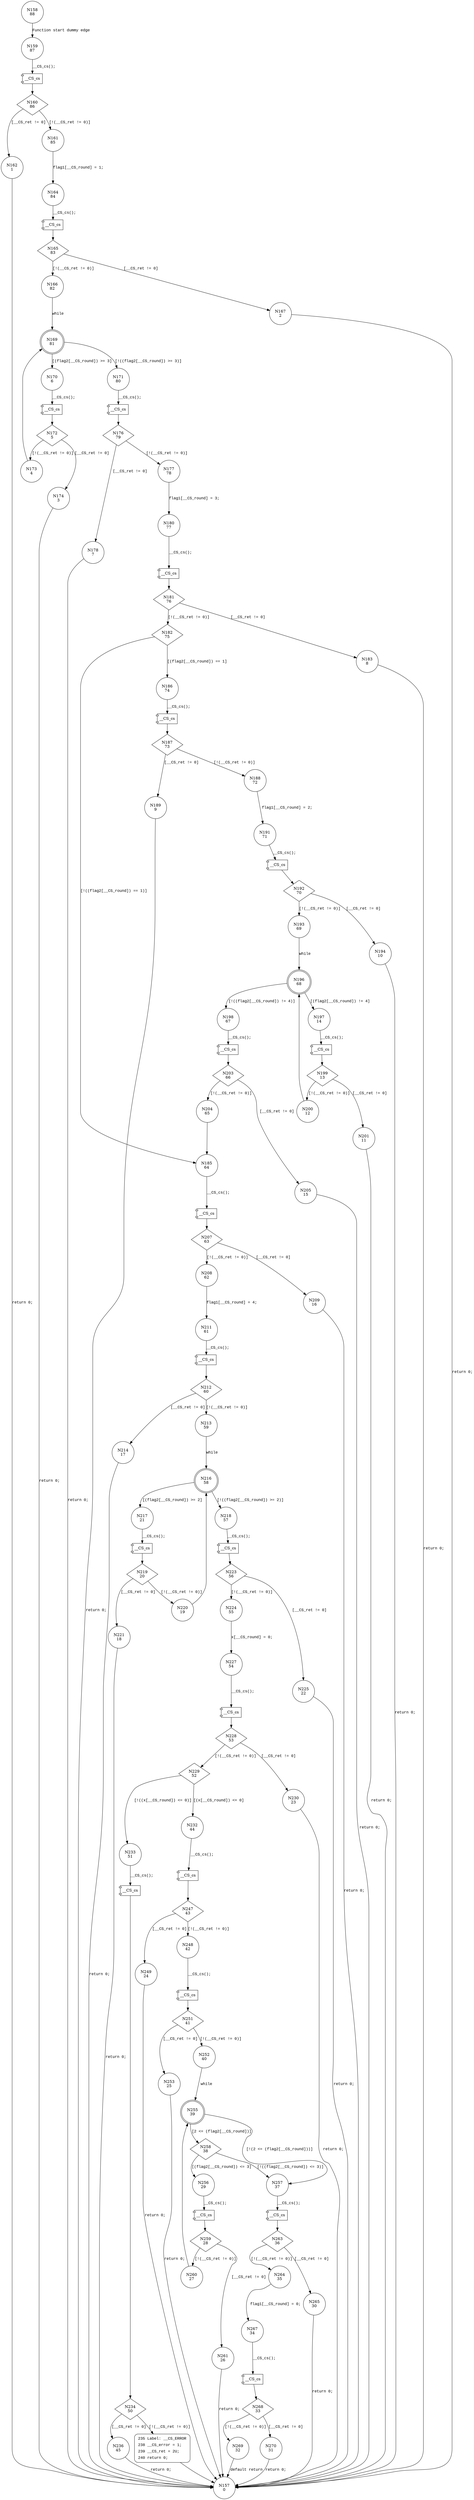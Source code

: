 digraph thr1 {
158 [shape="circle" label="N158\n88"]
159 [shape="circle" label="N159\n87"]
160 [shape="diamond" label="N160\n86"]
162 [shape="circle" label="N162\n1"]
161 [shape="circle" label="N161\n85"]
164 [shape="circle" label="N164\n84"]
165 [shape="diamond" label="N165\n83"]
167 [shape="circle" label="N167\n2"]
166 [shape="circle" label="N166\n82"]
169 [shape="doublecircle" label="N169\n81"]
170 [shape="circle" label="N170\n6"]
171 [shape="circle" label="N171\n80"]
176 [shape="diamond" label="N176\n79"]
178 [shape="circle" label="N178\n7"]
177 [shape="circle" label="N177\n78"]
180 [shape="circle" label="N180\n77"]
181 [shape="diamond" label="N181\n76"]
183 [shape="circle" label="N183\n8"]
182 [shape="diamond" label="N182\n75"]
186 [shape="circle" label="N186\n74"]
185 [shape="circle" label="N185\n64"]
207 [shape="diamond" label="N207\n63"]
209 [shape="circle" label="N209\n16"]
208 [shape="circle" label="N208\n62"]
211 [shape="circle" label="N211\n61"]
212 [shape="diamond" label="N212\n60"]
214 [shape="circle" label="N214\n17"]
213 [shape="circle" label="N213\n59"]
216 [shape="doublecircle" label="N216\n58"]
217 [shape="circle" label="N217\n21"]
218 [shape="circle" label="N218\n57"]
223 [shape="diamond" label="N223\n56"]
225 [shape="circle" label="N225\n22"]
224 [shape="circle" label="N224\n55"]
227 [shape="circle" label="N227\n54"]
228 [shape="diamond" label="N228\n53"]
230 [shape="circle" label="N230\n23"]
229 [shape="diamond" label="N229\n52"]
232 [shape="circle" label="N232\n44"]
233 [shape="circle" label="N233\n51"]
234 [shape="diamond" label="N234\n50"]
236 [shape="circle" label="N236\n45"]
235 [shape="circle" label="N235\n49"]
157 [shape="circle" label="N157\n0"]
247 [shape="diamond" label="N247\n43"]
249 [shape="circle" label="N249\n24"]
248 [shape="circle" label="N248\n42"]
251 [shape="diamond" label="N251\n41"]
253 [shape="circle" label="N253\n25"]
252 [shape="circle" label="N252\n40"]
255 [shape="doublecircle" label="N255\n39"]
258 [shape="diamond" label="N258\n38"]
257 [shape="circle" label="N257\n37"]
263 [shape="diamond" label="N263\n36"]
265 [shape="circle" label="N265\n30"]
264 [shape="circle" label="N264\n35"]
267 [shape="circle" label="N267\n34"]
268 [shape="diamond" label="N268\n33"]
270 [shape="circle" label="N270\n31"]
269 [shape="circle" label="N269\n32"]
256 [shape="circle" label="N256\n29"]
259 [shape="diamond" label="N259\n28"]
261 [shape="circle" label="N261\n26"]
260 [shape="circle" label="N260\n27"]
219 [shape="diamond" label="N219\n20"]
221 [shape="circle" label="N221\n18"]
220 [shape="circle" label="N220\n19"]
187 [shape="diamond" label="N187\n73"]
189 [shape="circle" label="N189\n9"]
188 [shape="circle" label="N188\n72"]
191 [shape="circle" label="N191\n71"]
192 [shape="diamond" label="N192\n70"]
194 [shape="circle" label="N194\n10"]
193 [shape="circle" label="N193\n69"]
196 [shape="doublecircle" label="N196\n68"]
197 [shape="circle" label="N197\n14"]
198 [shape="circle" label="N198\n67"]
203 [shape="diamond" label="N203\n66"]
205 [shape="circle" label="N205\n15"]
204 [shape="circle" label="N204\n65"]
199 [shape="diamond" label="N199\n13"]
201 [shape="circle" label="N201\n11"]
200 [shape="circle" label="N200\n12"]
172 [shape="diamond" label="N172\n5"]
174 [shape="circle" label="N174\n3"]
173 [shape="circle" label="N173\n4"]
235 [style="filled,bold" penwidth="1" fillcolor="white" fontname="Courier New" shape="Mrecord" label=<<table border="0" cellborder="0" cellpadding="3" bgcolor="white"><tr><td align="right">235</td><td align="left">Label: __CS_ERROR</td></tr><tr><td align="right">238</td><td align="left">__CS_error = 1;</td></tr><tr><td align="right">239</td><td align="left">__CS_ret = 2U;</td></tr><tr><td align="right">240</td><td align="left">return 0;</td></tr></table>>]
235 -> 157[label=""]
158 -> 159 [label="Function start dummy edge" fontname="Courier New"]
100021 [shape="component" label="__CS_cs"]
159 -> 100021 [label="__CS_cs();" fontname="Courier New"]
100021 -> 160 [label="" fontname="Courier New"]
160 -> 162 [label="[__CS_ret != 0]" fontname="Courier New"]
160 -> 161 [label="[!(__CS_ret != 0)]" fontname="Courier New"]
100022 [shape="component" label="__CS_cs"]
164 -> 100022 [label="__CS_cs();" fontname="Courier New"]
100022 -> 165 [label="" fontname="Courier New"]
165 -> 167 [label="[__CS_ret != 0]" fontname="Courier New"]
165 -> 166 [label="[!(__CS_ret != 0)]" fontname="Courier New"]
169 -> 170 [label="[(flag2[__CS_round]) >= 3]" fontname="Courier New"]
169 -> 171 [label="[!((flag2[__CS_round]) >= 3)]" fontname="Courier New"]
100023 [shape="component" label="__CS_cs"]
171 -> 100023 [label="__CS_cs();" fontname="Courier New"]
100023 -> 176 [label="" fontname="Courier New"]
176 -> 178 [label="[__CS_ret != 0]" fontname="Courier New"]
176 -> 177 [label="[!(__CS_ret != 0)]" fontname="Courier New"]
100024 [shape="component" label="__CS_cs"]
180 -> 100024 [label="__CS_cs();" fontname="Courier New"]
100024 -> 181 [label="" fontname="Courier New"]
181 -> 183 [label="[__CS_ret != 0]" fontname="Courier New"]
181 -> 182 [label="[!(__CS_ret != 0)]" fontname="Courier New"]
182 -> 186 [label="[(flag2[__CS_round]) == 1]" fontname="Courier New"]
182 -> 185 [label="[!((flag2[__CS_round]) == 1)]" fontname="Courier New"]
100025 [shape="component" label="__CS_cs"]
185 -> 100025 [label="__CS_cs();" fontname="Courier New"]
100025 -> 207 [label="" fontname="Courier New"]
207 -> 209 [label="[__CS_ret != 0]" fontname="Courier New"]
207 -> 208 [label="[!(__CS_ret != 0)]" fontname="Courier New"]
100026 [shape="component" label="__CS_cs"]
211 -> 100026 [label="__CS_cs();" fontname="Courier New"]
100026 -> 212 [label="" fontname="Courier New"]
212 -> 214 [label="[__CS_ret != 0]" fontname="Courier New"]
212 -> 213 [label="[!(__CS_ret != 0)]" fontname="Courier New"]
216 -> 217 [label="[(flag2[__CS_round]) >= 2]" fontname="Courier New"]
216 -> 218 [label="[!((flag2[__CS_round]) >= 2)]" fontname="Courier New"]
100027 [shape="component" label="__CS_cs"]
218 -> 100027 [label="__CS_cs();" fontname="Courier New"]
100027 -> 223 [label="" fontname="Courier New"]
223 -> 225 [label="[__CS_ret != 0]" fontname="Courier New"]
223 -> 224 [label="[!(__CS_ret != 0)]" fontname="Courier New"]
100028 [shape="component" label="__CS_cs"]
227 -> 100028 [label="__CS_cs();" fontname="Courier New"]
100028 -> 228 [label="" fontname="Courier New"]
228 -> 230 [label="[__CS_ret != 0]" fontname="Courier New"]
228 -> 229 [label="[!(__CS_ret != 0)]" fontname="Courier New"]
229 -> 232 [label="[(x[__CS_round]) <= 0]" fontname="Courier New"]
229 -> 233 [label="[!((x[__CS_round]) <= 0)]" fontname="Courier New"]
100029 [shape="component" label="__CS_cs"]
233 -> 100029 [label="__CS_cs();" fontname="Courier New"]
100029 -> 234 [label="" fontname="Courier New"]
234 -> 236 [label="[__CS_ret != 0]" fontname="Courier New"]
234 -> 235 [label="[!(__CS_ret != 0)]" fontname="Courier New"]
236 -> 157 [label="return 0;" fontname="Courier New"]
100030 [shape="component" label="__CS_cs"]
232 -> 100030 [label="__CS_cs();" fontname="Courier New"]
100030 -> 247 [label="" fontname="Courier New"]
247 -> 249 [label="[__CS_ret != 0]" fontname="Courier New"]
247 -> 248 [label="[!(__CS_ret != 0)]" fontname="Courier New"]
100031 [shape="component" label="__CS_cs"]
248 -> 100031 [label="__CS_cs();" fontname="Courier New"]
100031 -> 251 [label="" fontname="Courier New"]
251 -> 253 [label="[__CS_ret != 0]" fontname="Courier New"]
251 -> 252 [label="[!(__CS_ret != 0)]" fontname="Courier New"]
255 -> 258 [label="[2 <= (flag2[__CS_round])]" fontname="Courier New"]
255 -> 257 [label="[!(2 <= (flag2[__CS_round]))]" fontname="Courier New"]
100032 [shape="component" label="__CS_cs"]
257 -> 100032 [label="__CS_cs();" fontname="Courier New"]
100032 -> 263 [label="" fontname="Courier New"]
263 -> 265 [label="[__CS_ret != 0]" fontname="Courier New"]
263 -> 264 [label="[!(__CS_ret != 0)]" fontname="Courier New"]
100033 [shape="component" label="__CS_cs"]
267 -> 100033 [label="__CS_cs();" fontname="Courier New"]
100033 -> 268 [label="" fontname="Courier New"]
268 -> 270 [label="[__CS_ret != 0]" fontname="Courier New"]
268 -> 269 [label="[!(__CS_ret != 0)]" fontname="Courier New"]
270 -> 157 [label="return 0;" fontname="Courier New"]
258 -> 256 [label="[(flag2[__CS_round]) <= 3]" fontname="Courier New"]
258 -> 257 [label="[!((flag2[__CS_round]) <= 3)]" fontname="Courier New"]
100034 [shape="component" label="__CS_cs"]
256 -> 100034 [label="__CS_cs();" fontname="Courier New"]
100034 -> 259 [label="" fontname="Courier New"]
259 -> 261 [label="[__CS_ret != 0]" fontname="Courier New"]
259 -> 260 [label="[!(__CS_ret != 0)]" fontname="Courier New"]
261 -> 157 [label="return 0;" fontname="Courier New"]
249 -> 157 [label="return 0;" fontname="Courier New"]
225 -> 157 [label="return 0;" fontname="Courier New"]
100035 [shape="component" label="__CS_cs"]
217 -> 100035 [label="__CS_cs();" fontname="Courier New"]
100035 -> 219 [label="" fontname="Courier New"]
219 -> 221 [label="[__CS_ret != 0]" fontname="Courier New"]
219 -> 220 [label="[!(__CS_ret != 0)]" fontname="Courier New"]
221 -> 157 [label="return 0;" fontname="Courier New"]
209 -> 157 [label="return 0;" fontname="Courier New"]
100036 [shape="component" label="__CS_cs"]
186 -> 100036 [label="__CS_cs();" fontname="Courier New"]
100036 -> 187 [label="" fontname="Courier New"]
187 -> 189 [label="[__CS_ret != 0]" fontname="Courier New"]
187 -> 188 [label="[!(__CS_ret != 0)]" fontname="Courier New"]
100037 [shape="component" label="__CS_cs"]
191 -> 100037 [label="__CS_cs();" fontname="Courier New"]
100037 -> 192 [label="" fontname="Courier New"]
192 -> 194 [label="[__CS_ret != 0]" fontname="Courier New"]
192 -> 193 [label="[!(__CS_ret != 0)]" fontname="Courier New"]
196 -> 197 [label="[(flag2[__CS_round]) != 4]" fontname="Courier New"]
196 -> 198 [label="[!((flag2[__CS_round]) != 4)]" fontname="Courier New"]
100038 [shape="component" label="__CS_cs"]
198 -> 100038 [label="__CS_cs();" fontname="Courier New"]
100038 -> 203 [label="" fontname="Courier New"]
203 -> 205 [label="[__CS_ret != 0]" fontname="Courier New"]
203 -> 204 [label="[!(__CS_ret != 0)]" fontname="Courier New"]
205 -> 157 [label="return 0;" fontname="Courier New"]
100039 [shape="component" label="__CS_cs"]
197 -> 100039 [label="__CS_cs();" fontname="Courier New"]
100039 -> 199 [label="" fontname="Courier New"]
199 -> 201 [label="[__CS_ret != 0]" fontname="Courier New"]
199 -> 200 [label="[!(__CS_ret != 0)]" fontname="Courier New"]
201 -> 157 [label="return 0;" fontname="Courier New"]
189 -> 157 [label="return 0;" fontname="Courier New"]
178 -> 157 [label="return 0;" fontname="Courier New"]
100040 [shape="component" label="__CS_cs"]
170 -> 100040 [label="__CS_cs();" fontname="Courier New"]
100040 -> 172 [label="" fontname="Courier New"]
172 -> 174 [label="[__CS_ret != 0]" fontname="Courier New"]
172 -> 173 [label="[!(__CS_ret != 0)]" fontname="Courier New"]
174 -> 157 [label="return 0;" fontname="Courier New"]
162 -> 157 [label="return 0;" fontname="Courier New"]
161 -> 164 [label="flag1[__CS_round] = 1;" fontname="Courier New"]
166 -> 169 [label="while" fontname="Courier New"]
177 -> 180 [label="flag1[__CS_round] = 3;" fontname="Courier New"]
208 -> 211 [label="flag1[__CS_round] = 4;" fontname="Courier New"]
213 -> 216 [label="while" fontname="Courier New"]
224 -> 227 [label="x[__CS_round] = 0;" fontname="Courier New"]
252 -> 255 [label="while" fontname="Courier New"]
264 -> 267 [label="flag1[__CS_round] = 0;" fontname="Courier New"]
269 -> 157 [label="default return" fontname="Courier New"]
265 -> 157 [label="return 0;" fontname="Courier New"]
260 -> 255 [label="" fontname="Courier New"]
253 -> 157 [label="return 0;" fontname="Courier New"]
230 -> 157 [label="return 0;" fontname="Courier New"]
220 -> 216 [label="" fontname="Courier New"]
214 -> 157 [label="return 0;" fontname="Courier New"]
188 -> 191 [label="flag1[__CS_round] = 2;" fontname="Courier New"]
193 -> 196 [label="while" fontname="Courier New"]
204 -> 185 [label="" fontname="Courier New"]
200 -> 196 [label="" fontname="Courier New"]
194 -> 157 [label="return 0;" fontname="Courier New"]
183 -> 157 [label="return 0;" fontname="Courier New"]
173 -> 169 [label="" fontname="Courier New"]
167 -> 157 [label="return 0;" fontname="Courier New"]
}